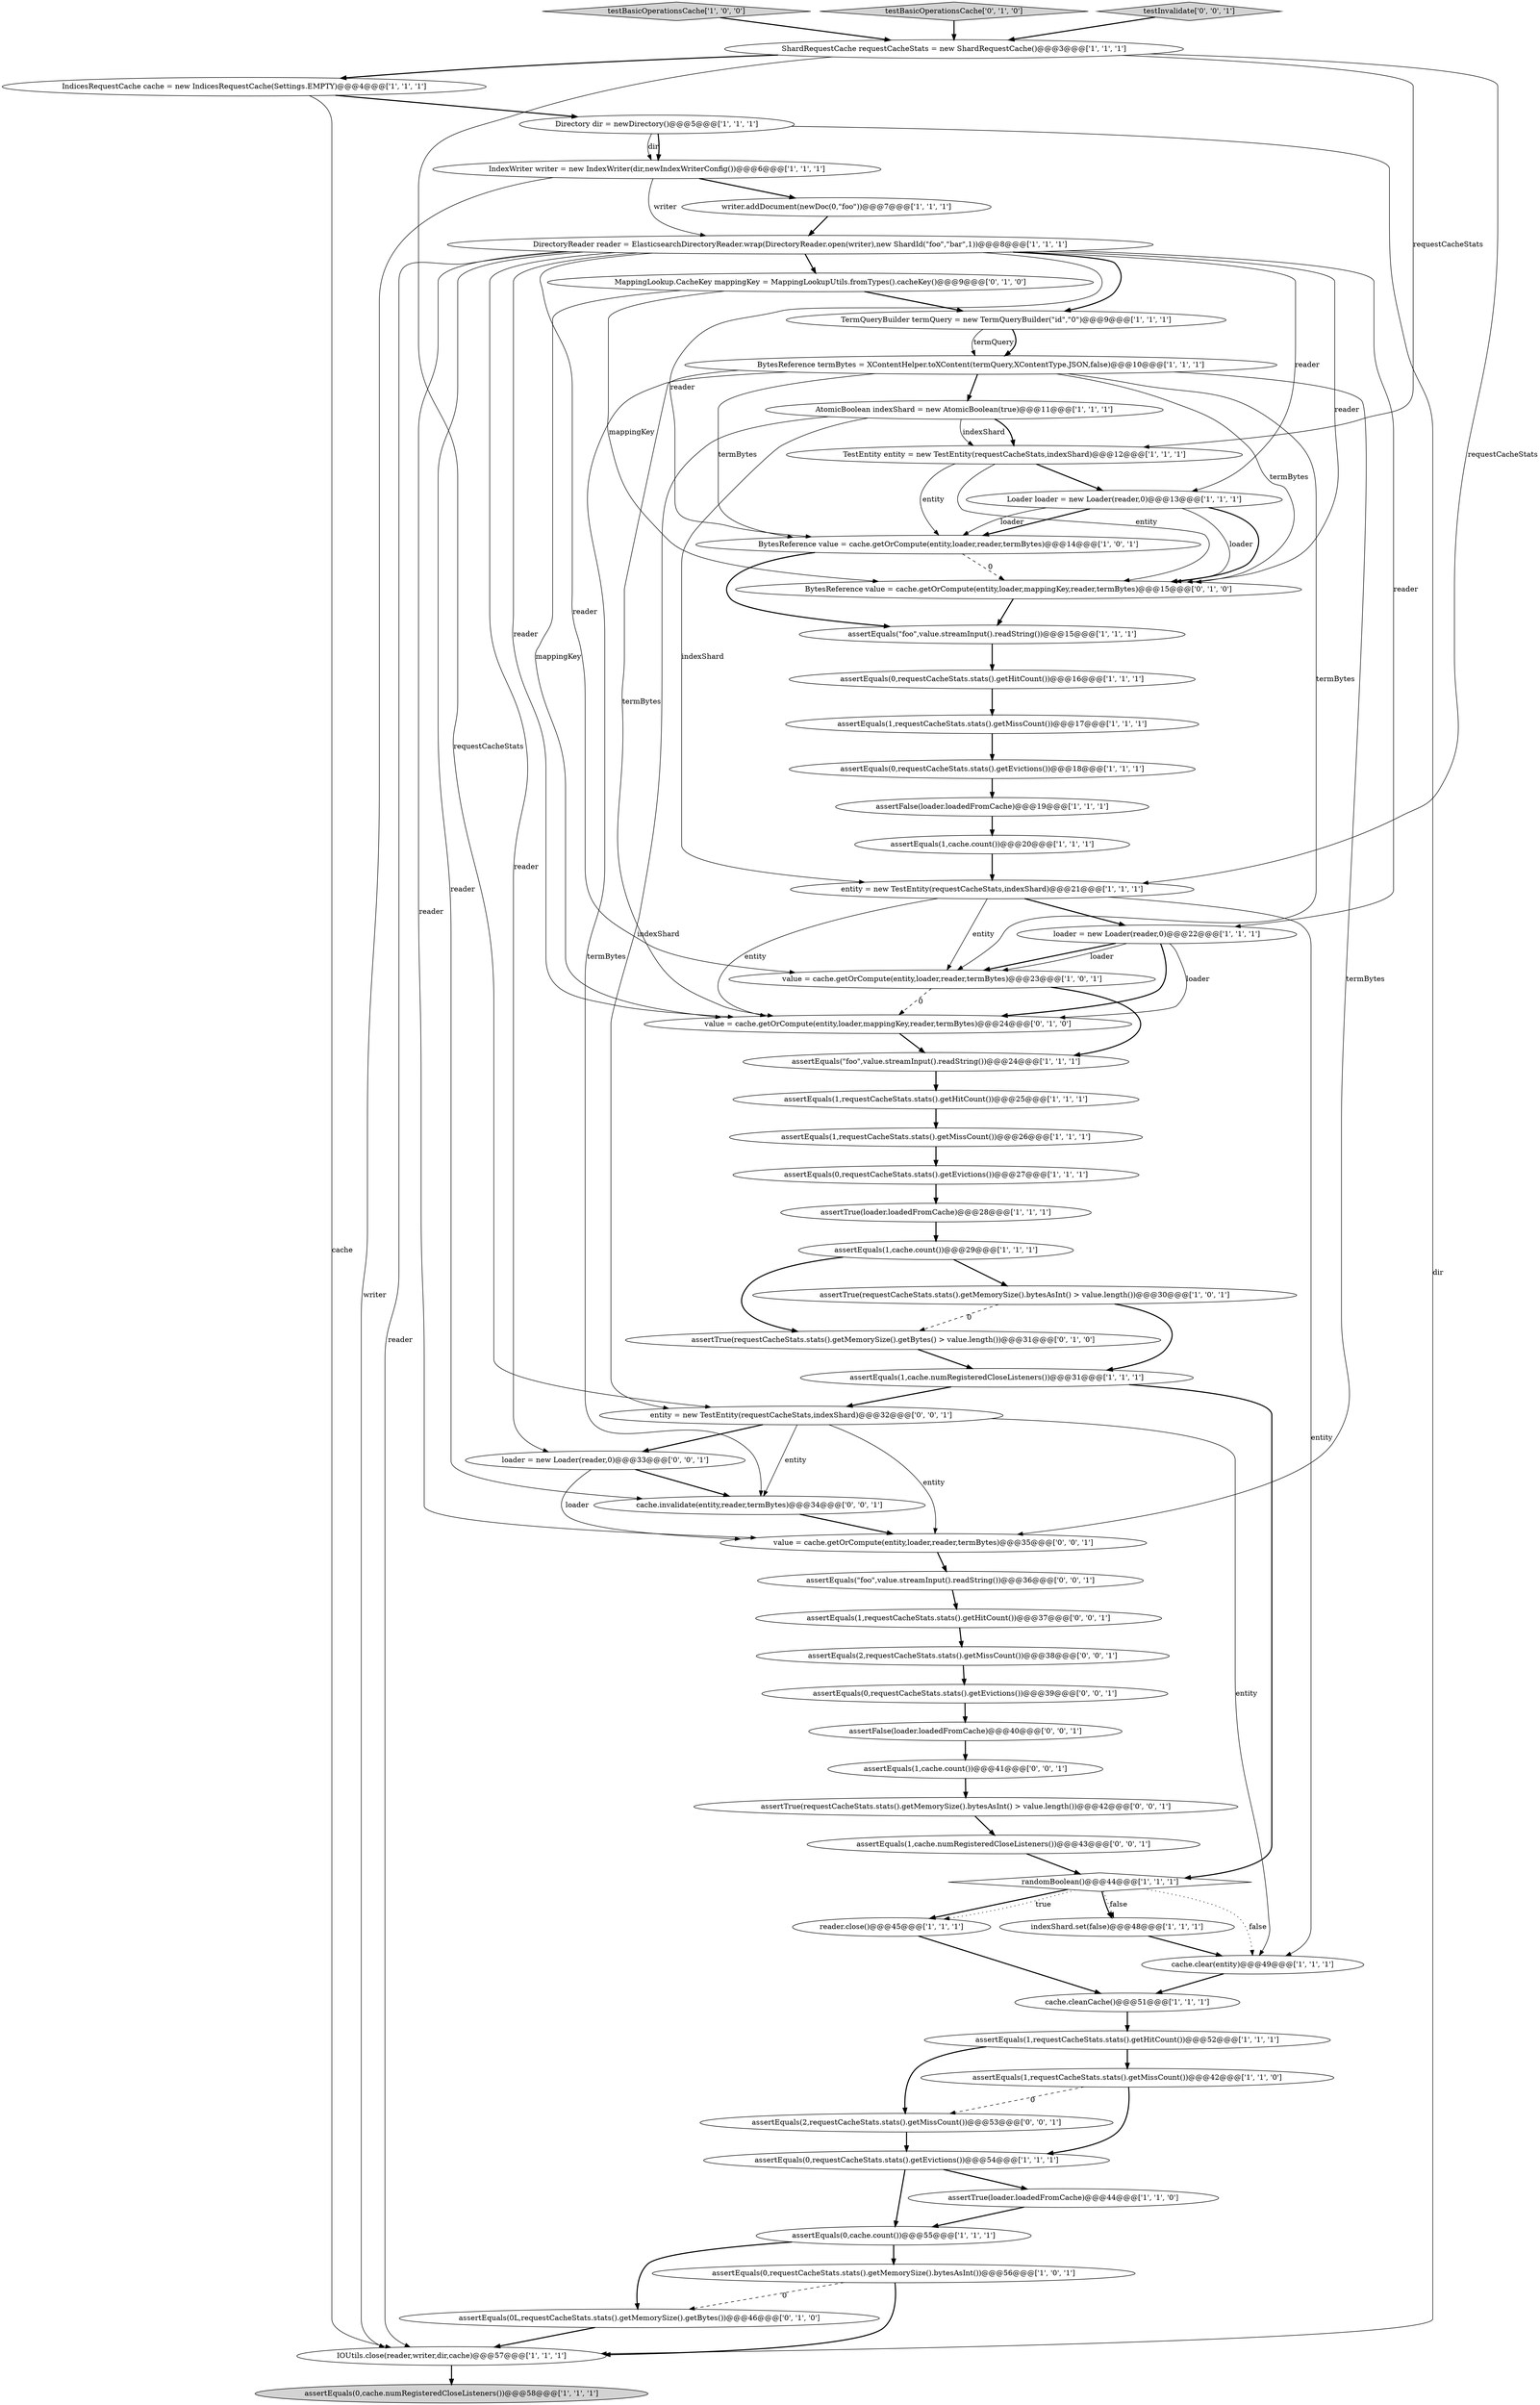 digraph {
20 [style = filled, label = "assertEquals(1,requestCacheStats.stats().getHitCount())@@@52@@@['1', '1', '1']", fillcolor = white, shape = ellipse image = "AAA0AAABBB1BBB"];
46 [style = filled, label = "assertTrue(requestCacheStats.stats().getMemorySize().getBytes() > value.length())@@@31@@@['0', '1', '0']", fillcolor = white, shape = ellipse image = "AAA1AAABBB2BBB"];
19 [style = filled, label = "assertEquals(0,requestCacheStats.stats().getEvictions())@@@18@@@['1', '1', '1']", fillcolor = white, shape = ellipse image = "AAA0AAABBB1BBB"];
56 [style = filled, label = "assertEquals(1,requestCacheStats.stats().getHitCount())@@@37@@@['0', '0', '1']", fillcolor = white, shape = ellipse image = "AAA0AAABBB3BBB"];
9 [style = filled, label = "loader = new Loader(reader,0)@@@22@@@['1', '1', '1']", fillcolor = white, shape = ellipse image = "AAA0AAABBB1BBB"];
5 [style = filled, label = "assertFalse(loader.loadedFromCache)@@@19@@@['1', '1', '1']", fillcolor = white, shape = ellipse image = "AAA0AAABBB1BBB"];
37 [style = filled, label = "IndicesRequestCache cache = new IndicesRequestCache(Settings.EMPTY)@@@4@@@['1', '1', '1']", fillcolor = white, shape = ellipse image = "AAA0AAABBB1BBB"];
60 [style = filled, label = "value = cache.getOrCompute(entity,loader,reader,termBytes)@@@35@@@['0', '0', '1']", fillcolor = white, shape = ellipse image = "AAA0AAABBB3BBB"];
32 [style = filled, label = "TermQueryBuilder termQuery = new TermQueryBuilder(\"id\",\"0\")@@@9@@@['1', '1', '1']", fillcolor = white, shape = ellipse image = "AAA0AAABBB1BBB"];
25 [style = filled, label = "Loader loader = new Loader(reader,0)@@@13@@@['1', '1', '1']", fillcolor = white, shape = ellipse image = "AAA0AAABBB1BBB"];
51 [style = filled, label = "assertEquals(2,requestCacheStats.stats().getMissCount())@@@53@@@['0', '0', '1']", fillcolor = white, shape = ellipse image = "AAA0AAABBB3BBB"];
40 [style = filled, label = "assertTrue(loader.loadedFromCache)@@@28@@@['1', '1', '1']", fillcolor = white, shape = ellipse image = "AAA0AAABBB1BBB"];
17 [style = filled, label = "DirectoryReader reader = ElasticsearchDirectoryReader.wrap(DirectoryReader.open(writer),new ShardId(\"foo\",\"bar\",1))@@@8@@@['1', '1', '1']", fillcolor = white, shape = ellipse image = "AAA0AAABBB1BBB"];
45 [style = filled, label = "BytesReference value = cache.getOrCompute(entity,loader,mappingKey,reader,termBytes)@@@15@@@['0', '1', '0']", fillcolor = white, shape = ellipse image = "AAA1AAABBB2BBB"];
28 [style = filled, label = "assertEquals(\"foo\",value.streamInput().readString())@@@24@@@['1', '1', '1']", fillcolor = white, shape = ellipse image = "AAA0AAABBB1BBB"];
0 [style = filled, label = "assertTrue(requestCacheStats.stats().getMemorySize().bytesAsInt() > value.length())@@@30@@@['1', '0', '1']", fillcolor = white, shape = ellipse image = "AAA0AAABBB1BBB"];
7 [style = filled, label = "assertEquals(1,requestCacheStats.stats().getMissCount())@@@17@@@['1', '1', '1']", fillcolor = white, shape = ellipse image = "AAA0AAABBB1BBB"];
42 [style = filled, label = "assertEquals(1,requestCacheStats.stats().getHitCount())@@@25@@@['1', '1', '1']", fillcolor = white, shape = ellipse image = "AAA0AAABBB1BBB"];
23 [style = filled, label = "assertEquals(\"foo\",value.streamInput().readString())@@@15@@@['1', '1', '1']", fillcolor = white, shape = ellipse image = "AAA0AAABBB1BBB"];
12 [style = filled, label = "cache.clear(entity)@@@49@@@['1', '1', '1']", fillcolor = white, shape = ellipse image = "AAA0AAABBB1BBB"];
26 [style = filled, label = "randomBoolean()@@@44@@@['1', '1', '1']", fillcolor = white, shape = diamond image = "AAA0AAABBB1BBB"];
44 [style = filled, label = "value = cache.getOrCompute(entity,loader,mappingKey,reader,termBytes)@@@24@@@['0', '1', '0']", fillcolor = white, shape = ellipse image = "AAA1AAABBB2BBB"];
54 [style = filled, label = "assertEquals(1,cache.count())@@@41@@@['0', '0', '1']", fillcolor = white, shape = ellipse image = "AAA0AAABBB3BBB"];
6 [style = filled, label = "entity = new TestEntity(requestCacheStats,indexShard)@@@21@@@['1', '1', '1']", fillcolor = white, shape = ellipse image = "AAA0AAABBB1BBB"];
4 [style = filled, label = "assertEquals(1,cache.count())@@@29@@@['1', '1', '1']", fillcolor = white, shape = ellipse image = "AAA0AAABBB1BBB"];
13 [style = filled, label = "assertEquals(1,cache.count())@@@20@@@['1', '1', '1']", fillcolor = white, shape = ellipse image = "AAA0AAABBB1BBB"];
14 [style = filled, label = "AtomicBoolean indexShard = new AtomicBoolean(true)@@@11@@@['1', '1', '1']", fillcolor = white, shape = ellipse image = "AAA0AAABBB1BBB"];
55 [style = filled, label = "assertFalse(loader.loadedFromCache)@@@40@@@['0', '0', '1']", fillcolor = white, shape = ellipse image = "AAA0AAABBB3BBB"];
57 [style = filled, label = "cache.invalidate(entity,reader,termBytes)@@@34@@@['0', '0', '1']", fillcolor = white, shape = ellipse image = "AAA0AAABBB3BBB"];
2 [style = filled, label = "reader.close()@@@45@@@['1', '1', '1']", fillcolor = white, shape = ellipse image = "AAA0AAABBB1BBB"];
33 [style = filled, label = "BytesReference value = cache.getOrCompute(entity,loader,reader,termBytes)@@@14@@@['1', '0', '1']", fillcolor = white, shape = ellipse image = "AAA0AAABBB1BBB"];
1 [style = filled, label = "assertEquals(1,cache.numRegisteredCloseListeners())@@@31@@@['1', '1', '1']", fillcolor = white, shape = ellipse image = "AAA0AAABBB1BBB"];
3 [style = filled, label = "assertEquals(1,requestCacheStats.stats().getMissCount())@@@42@@@['1', '1', '0']", fillcolor = white, shape = ellipse image = "AAA0AAABBB1BBB"];
41 [style = filled, label = "IndexWriter writer = new IndexWriter(dir,newIndexWriterConfig())@@@6@@@['1', '1', '1']", fillcolor = white, shape = ellipse image = "AAA0AAABBB1BBB"];
43 [style = filled, label = "assertEquals(0L,requestCacheStats.stats().getMemorySize().getBytes())@@@46@@@['0', '1', '0']", fillcolor = white, shape = ellipse image = "AAA1AAABBB2BBB"];
36 [style = filled, label = "ShardRequestCache requestCacheStats = new ShardRequestCache()@@@3@@@['1', '1', '1']", fillcolor = white, shape = ellipse image = "AAA0AAABBB1BBB"];
53 [style = filled, label = "assertEquals(\"foo\",value.streamInput().readString())@@@36@@@['0', '0', '1']", fillcolor = white, shape = ellipse image = "AAA0AAABBB3BBB"];
61 [style = filled, label = "assertEquals(0,requestCacheStats.stats().getEvictions())@@@39@@@['0', '0', '1']", fillcolor = white, shape = ellipse image = "AAA0AAABBB3BBB"];
18 [style = filled, label = "assertEquals(0,requestCacheStats.stats().getEvictions())@@@54@@@['1', '1', '1']", fillcolor = white, shape = ellipse image = "AAA0AAABBB1BBB"];
31 [style = filled, label = "assertEquals(0,requestCacheStats.stats().getMemorySize().bytesAsInt())@@@56@@@['1', '0', '1']", fillcolor = white, shape = ellipse image = "AAA0AAABBB1BBB"];
8 [style = filled, label = "assertEquals(0,cache.numRegisteredCloseListeners())@@@58@@@['1', '1', '1']", fillcolor = lightgray, shape = ellipse image = "AAA0AAABBB1BBB"];
39 [style = filled, label = "assertEquals(1,requestCacheStats.stats().getMissCount())@@@26@@@['1', '1', '1']", fillcolor = white, shape = ellipse image = "AAA0AAABBB1BBB"];
50 [style = filled, label = "assertTrue(requestCacheStats.stats().getMemorySize().bytesAsInt() > value.length())@@@42@@@['0', '0', '1']", fillcolor = white, shape = ellipse image = "AAA0AAABBB3BBB"];
10 [style = filled, label = "value = cache.getOrCompute(entity,loader,reader,termBytes)@@@23@@@['1', '0', '1']", fillcolor = white, shape = ellipse image = "AAA0AAABBB1BBB"];
21 [style = filled, label = "writer.addDocument(newDoc(0,\"foo\"))@@@7@@@['1', '1', '1']", fillcolor = white, shape = ellipse image = "AAA0AAABBB1BBB"];
49 [style = filled, label = "assertEquals(1,cache.numRegisteredCloseListeners())@@@43@@@['0', '0', '1']", fillcolor = white, shape = ellipse image = "AAA0AAABBB3BBB"];
35 [style = filled, label = "testBasicOperationsCache['1', '0', '0']", fillcolor = lightgray, shape = diamond image = "AAA0AAABBB1BBB"];
16 [style = filled, label = "assertEquals(0,cache.count())@@@55@@@['1', '1', '1']", fillcolor = white, shape = ellipse image = "AAA0AAABBB1BBB"];
47 [style = filled, label = "testBasicOperationsCache['0', '1', '0']", fillcolor = lightgray, shape = diamond image = "AAA0AAABBB2BBB"];
15 [style = filled, label = "assertTrue(loader.loadedFromCache)@@@44@@@['1', '1', '0']", fillcolor = white, shape = ellipse image = "AAA0AAABBB1BBB"];
22 [style = filled, label = "assertEquals(0,requestCacheStats.stats().getHitCount())@@@16@@@['1', '1', '1']", fillcolor = white, shape = ellipse image = "AAA0AAABBB1BBB"];
52 [style = filled, label = "testInvalidate['0', '0', '1']", fillcolor = lightgray, shape = diamond image = "AAA0AAABBB3BBB"];
34 [style = filled, label = "Directory dir = newDirectory()@@@5@@@['1', '1', '1']", fillcolor = white, shape = ellipse image = "AAA0AAABBB1BBB"];
27 [style = filled, label = "cache.cleanCache()@@@51@@@['1', '1', '1']", fillcolor = white, shape = ellipse image = "AAA0AAABBB1BBB"];
38 [style = filled, label = "indexShard.set(false)@@@48@@@['1', '1', '1']", fillcolor = white, shape = ellipse image = "AAA0AAABBB1BBB"];
58 [style = filled, label = "assertEquals(2,requestCacheStats.stats().getMissCount())@@@38@@@['0', '0', '1']", fillcolor = white, shape = ellipse image = "AAA0AAABBB3BBB"];
11 [style = filled, label = "IOUtils.close(reader,writer,dir,cache)@@@57@@@['1', '1', '1']", fillcolor = white, shape = ellipse image = "AAA0AAABBB1BBB"];
24 [style = filled, label = "assertEquals(0,requestCacheStats.stats().getEvictions())@@@27@@@['1', '1', '1']", fillcolor = white, shape = ellipse image = "AAA0AAABBB1BBB"];
62 [style = filled, label = "loader = new Loader(reader,0)@@@33@@@['0', '0', '1']", fillcolor = white, shape = ellipse image = "AAA0AAABBB3BBB"];
30 [style = filled, label = "TestEntity entity = new TestEntity(requestCacheStats,indexShard)@@@12@@@['1', '1', '1']", fillcolor = white, shape = ellipse image = "AAA0AAABBB1BBB"];
48 [style = filled, label = "MappingLookup.CacheKey mappingKey = MappingLookupUtils.fromTypes().cacheKey()@@@9@@@['0', '1', '0']", fillcolor = white, shape = ellipse image = "AAA1AAABBB2BBB"];
59 [style = filled, label = "entity = new TestEntity(requestCacheStats,indexShard)@@@32@@@['0', '0', '1']", fillcolor = white, shape = ellipse image = "AAA0AAABBB3BBB"];
29 [style = filled, label = "BytesReference termBytes = XContentHelper.toXContent(termQuery,XContentType.JSON,false)@@@10@@@['1', '1', '1']", fillcolor = white, shape = ellipse image = "AAA0AAABBB1BBB"];
23->22 [style = bold, label=""];
12->27 [style = bold, label=""];
43->11 [style = bold, label=""];
26->38 [style = bold, label=""];
36->59 [style = solid, label="requestCacheStats"];
26->2 [style = bold, label=""];
41->11 [style = solid, label="writer"];
56->58 [style = bold, label=""];
48->44 [style = solid, label="mappingKey"];
40->4 [style = bold, label=""];
13->6 [style = bold, label=""];
51->18 [style = bold, label=""];
32->29 [style = solid, label="termQuery"];
9->44 [style = solid, label="loader"];
6->44 [style = solid, label="entity"];
10->28 [style = bold, label=""];
25->45 [style = solid, label="loader"];
44->28 [style = bold, label=""];
5->13 [style = bold, label=""];
29->10 [style = solid, label="termBytes"];
30->45 [style = solid, label="entity"];
39->24 [style = bold, label=""];
26->38 [style = dotted, label="false"];
33->23 [style = bold, label=""];
15->16 [style = bold, label=""];
36->6 [style = solid, label="requestCacheStats"];
59->62 [style = bold, label=""];
41->21 [style = bold, label=""];
7->19 [style = bold, label=""];
29->44 [style = solid, label="termBytes"];
30->33 [style = solid, label="entity"];
33->45 [style = dashed, label="0"];
36->30 [style = solid, label="requestCacheStats"];
34->41 [style = solid, label="dir"];
19->5 [style = bold, label=""];
17->10 [style = solid, label="reader"];
47->36 [style = bold, label=""];
17->25 [style = solid, label="reader"];
60->53 [style = bold, label=""];
29->60 [style = solid, label="termBytes"];
25->33 [style = bold, label=""];
3->18 [style = bold, label=""];
27->20 [style = bold, label=""];
6->10 [style = solid, label="entity"];
49->26 [style = bold, label=""];
20->51 [style = bold, label=""];
17->11 [style = solid, label="reader"];
17->32 [style = bold, label=""];
17->45 [style = solid, label="reader"];
37->34 [style = bold, label=""];
14->30 [style = bold, label=""];
25->33 [style = solid, label="loader"];
17->57 [style = solid, label="reader"];
58->61 [style = bold, label=""];
14->6 [style = solid, label="indexShard"];
25->45 [style = bold, label=""];
3->51 [style = dashed, label="0"];
35->36 [style = bold, label=""];
2->27 [style = bold, label=""];
14->59 [style = solid, label="indexShard"];
45->23 [style = bold, label=""];
46->1 [style = bold, label=""];
29->14 [style = bold, label=""];
6->12 [style = solid, label="entity"];
32->29 [style = bold, label=""];
54->50 [style = bold, label=""];
17->33 [style = solid, label="reader"];
62->60 [style = solid, label="loader"];
48->32 [style = bold, label=""];
17->9 [style = solid, label="reader"];
17->48 [style = bold, label=""];
9->10 [style = bold, label=""];
26->12 [style = dotted, label="false"];
52->36 [style = bold, label=""];
18->15 [style = bold, label=""];
24->40 [style = bold, label=""];
20->3 [style = bold, label=""];
31->11 [style = bold, label=""];
14->30 [style = solid, label="indexShard"];
41->17 [style = solid, label="writer"];
34->11 [style = solid, label="dir"];
26->2 [style = dotted, label="true"];
11->8 [style = bold, label=""];
17->44 [style = solid, label="reader"];
34->41 [style = bold, label=""];
28->42 [style = bold, label=""];
61->55 [style = bold, label=""];
18->16 [style = bold, label=""];
10->44 [style = dashed, label="0"];
17->62 [style = solid, label="reader"];
59->60 [style = solid, label="entity"];
1->26 [style = bold, label=""];
4->46 [style = bold, label=""];
57->60 [style = bold, label=""];
62->57 [style = bold, label=""];
59->12 [style = solid, label="entity"];
29->33 [style = solid, label="termBytes"];
42->39 [style = bold, label=""];
0->46 [style = dashed, label="0"];
36->37 [style = bold, label=""];
9->44 [style = bold, label=""];
9->10 [style = solid, label="loader"];
21->17 [style = bold, label=""];
53->56 [style = bold, label=""];
29->45 [style = solid, label="termBytes"];
59->57 [style = solid, label="entity"];
30->25 [style = bold, label=""];
16->43 [style = bold, label=""];
0->1 [style = bold, label=""];
38->12 [style = bold, label=""];
6->9 [style = bold, label=""];
29->57 [style = solid, label="termBytes"];
1->59 [style = bold, label=""];
37->11 [style = solid, label="cache"];
22->7 [style = bold, label=""];
50->49 [style = bold, label=""];
16->31 [style = bold, label=""];
31->43 [style = dashed, label="0"];
48->45 [style = solid, label="mappingKey"];
17->60 [style = solid, label="reader"];
4->0 [style = bold, label=""];
55->54 [style = bold, label=""];
}
